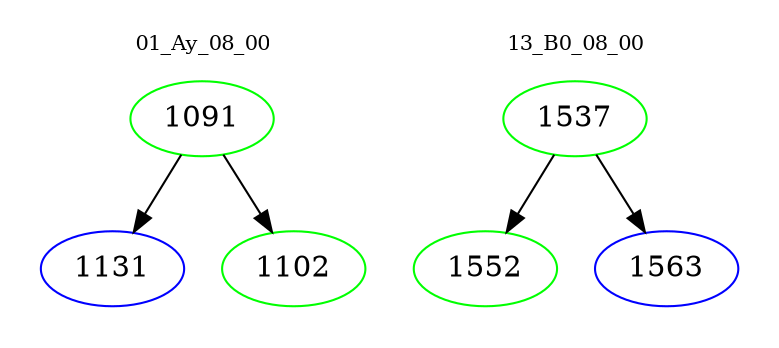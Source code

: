 digraph{
subgraph cluster_0 {
color = white
label = "01_Ay_08_00";
fontsize=10;
T0_1091 [label="1091", color="green"]
T0_1091 -> T0_1131 [color="black"]
T0_1131 [label="1131", color="blue"]
T0_1091 -> T0_1102 [color="black"]
T0_1102 [label="1102", color="green"]
}
subgraph cluster_1 {
color = white
label = "13_B0_08_00";
fontsize=10;
T1_1537 [label="1537", color="green"]
T1_1537 -> T1_1552 [color="black"]
T1_1552 [label="1552", color="green"]
T1_1537 -> T1_1563 [color="black"]
T1_1563 [label="1563", color="blue"]
}
}
